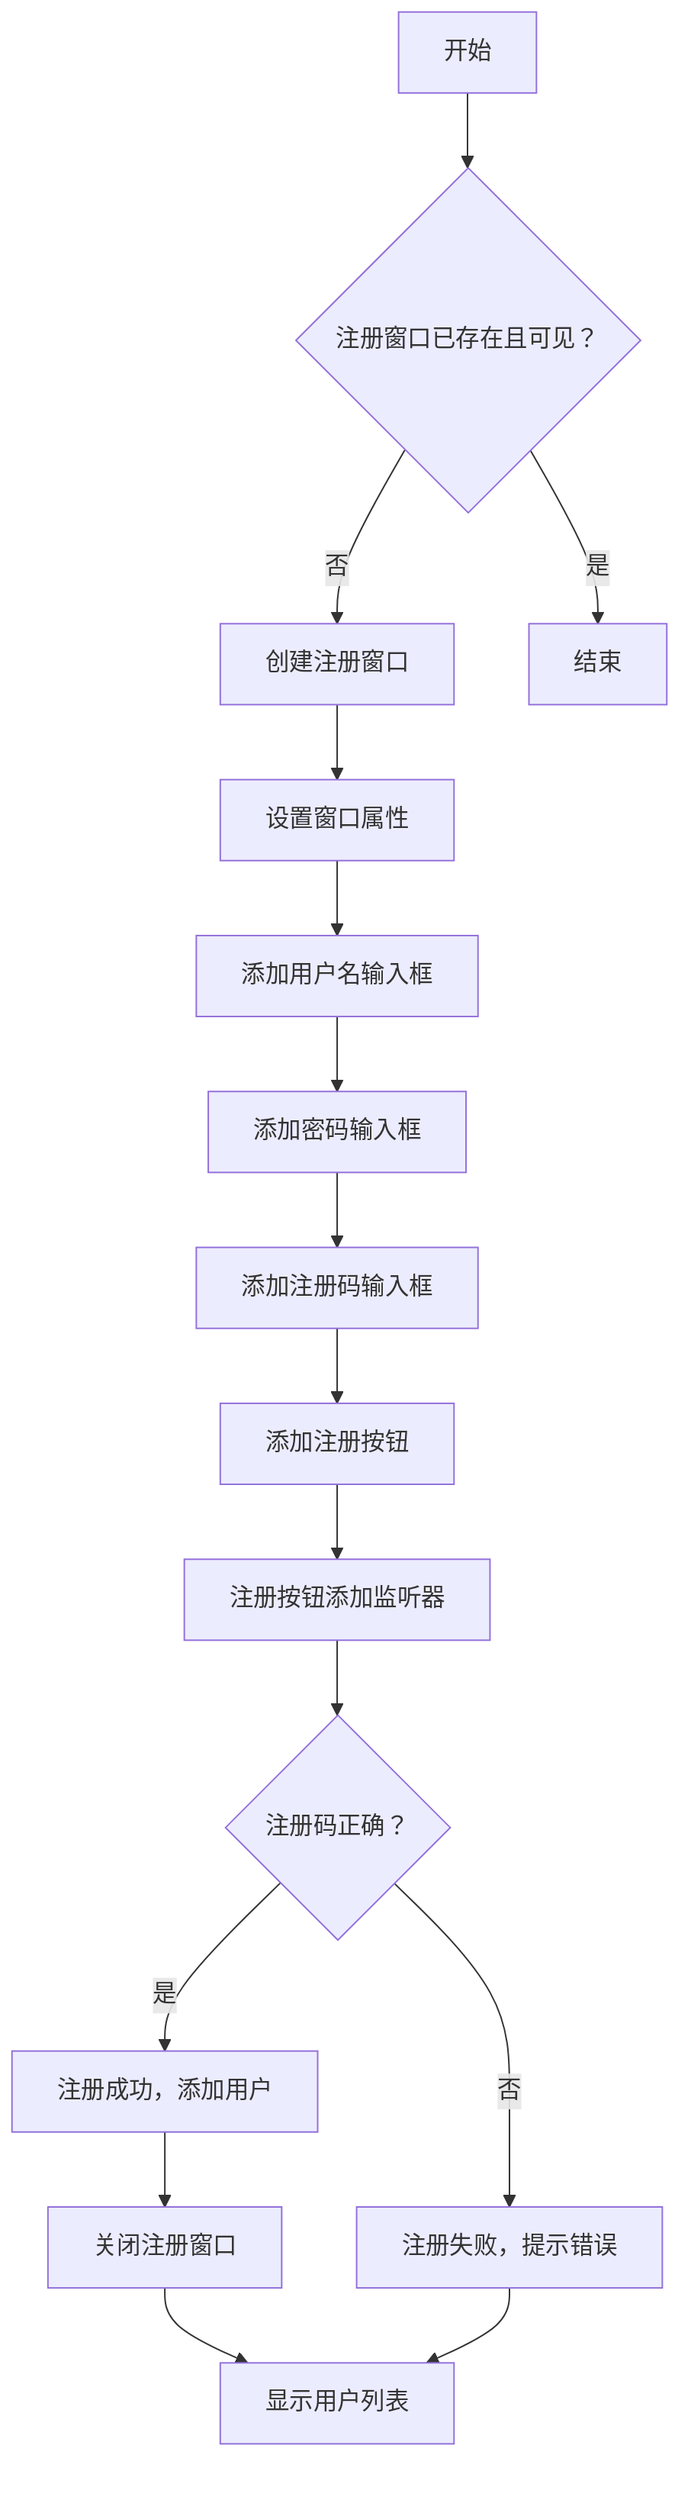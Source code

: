 flowchart TD
    A[开始] --> B{注册窗口已存在且可见？}
    B -->|否| C[创建注册窗口]
    C --> D[设置窗口属性]
    D --> E[添加用户名输入框]
    E --> F[添加密码输入框]
    F --> G[添加注册码输入框]
    G --> H[添加注册按钮]
    H --> I[注册按钮添加监听器]
    I --> J{注册码正确？}
    J -->|是| K[注册成功，添加用户]
    K --> L[关闭注册窗口]
    J -->|否| M[注册失败，提示错误]
    L --> N[显示用户列表]
    M --> N
    B -->|是| O[结束]